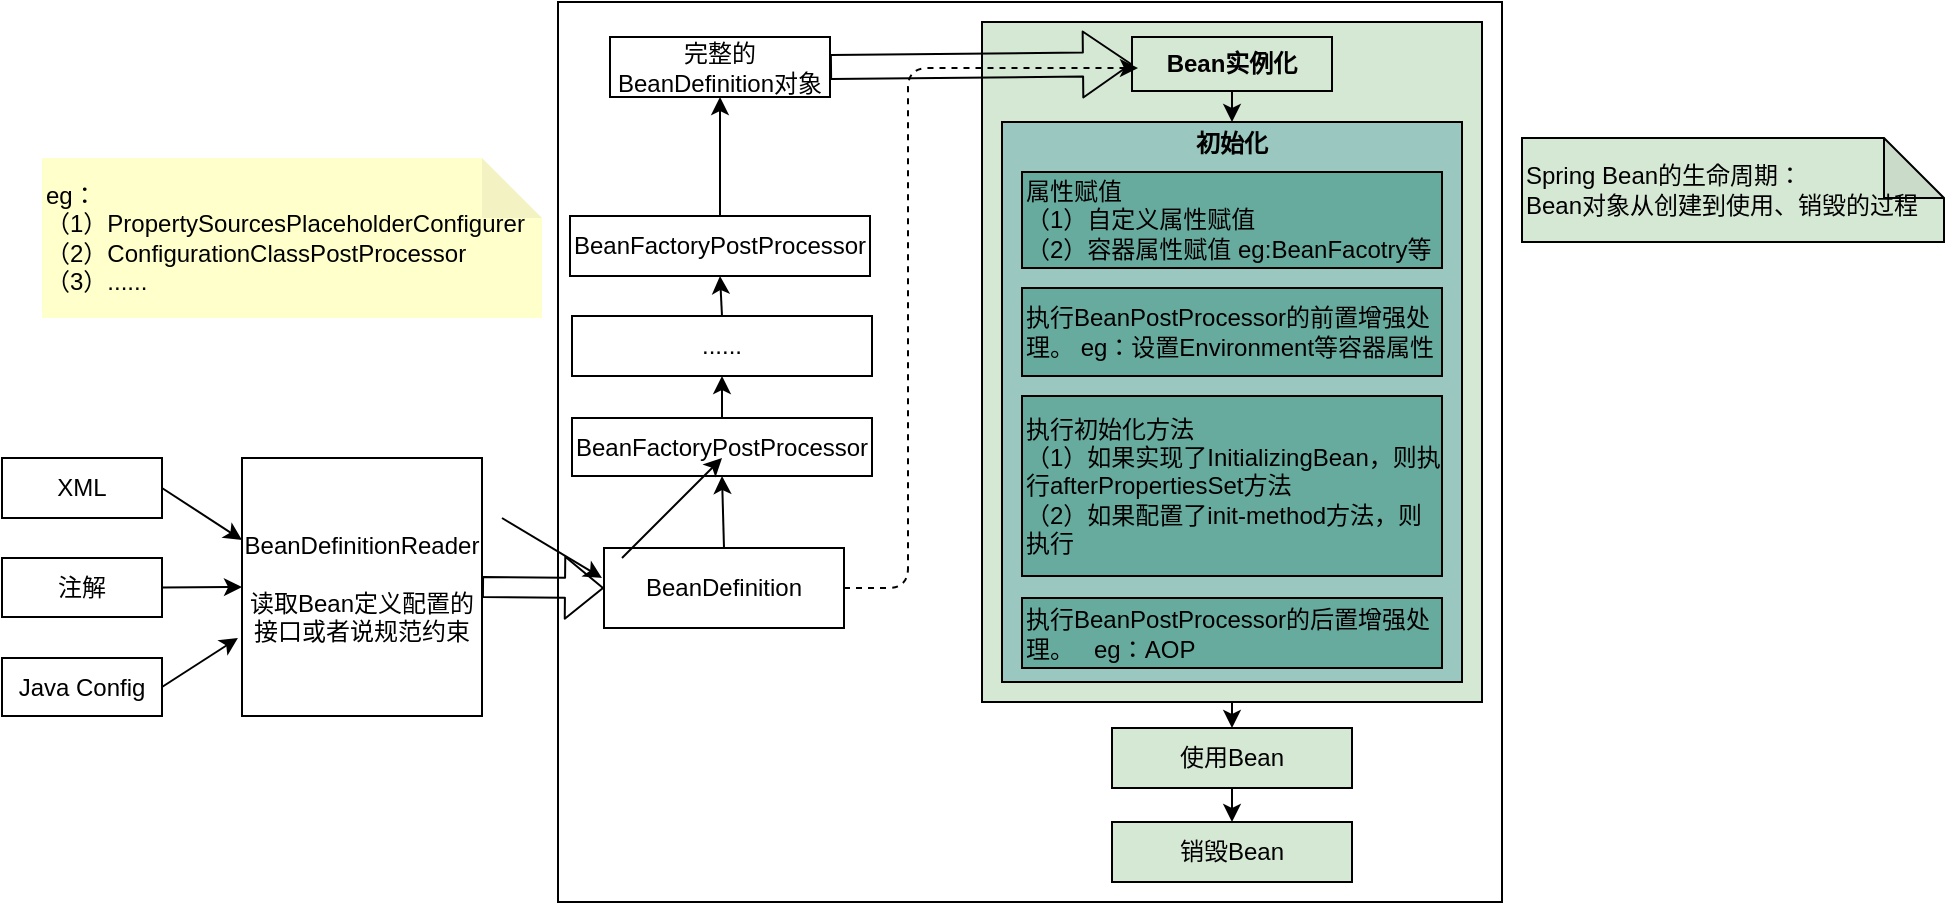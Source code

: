 <mxfile version="13.7.9" type="embed"><diagram id="JgaQJCC27X6wyLcoRcEl" name="Page-1"><mxGraphModel dx="936" dy="553" grid="0" gridSize="10" guides="1" tooltips="1" connect="1" arrows="1" fold="1" page="1" pageScale="1" pageWidth="850" pageHeight="1100" background="#FFFFFF" math="0" shadow="0"><root><mxCell id="0"/><mxCell id="1" parent="0"/><mxCell id="7" value="" style="rounded=0;whiteSpace=wrap;html=1;strokeColor=#000000;fillColor=none;" parent="1" vertex="1"><mxGeometry x="318" y="20" width="472" height="450" as="geometry"/></mxCell><mxCell id="29" value="" style="rounded=0;whiteSpace=wrap;html=1;strokeColor=#000000;gradientColor=none;fillColor=#D5E8D4;" vertex="1" parent="1"><mxGeometry x="530" y="30" width="250" height="340" as="geometry"/></mxCell><mxCell id="2" value="&lt;font color=&quot;#000000&quot;&gt;XML&lt;/font&gt;" style="rounded=0;whiteSpace=wrap;html=1;backgroundOutline=0;strokeColor=#000000;fillColor=none;" parent="1" vertex="1"><mxGeometry x="40" y="248" width="80" height="30" as="geometry"/></mxCell><mxCell id="3" value="&lt;font color=&quot;#000000&quot;&gt;注解&lt;/font&gt;" style="rounded=0;whiteSpace=wrap;html=1;strokeColor=#000000;fillColor=none;" parent="1" vertex="1"><mxGeometry x="40" y="298" width="80" height="29.5" as="geometry"/></mxCell><mxCell id="4" value="&lt;font color=&quot;#000000&quot;&gt;Java Config&lt;/font&gt;" style="rounded=0;whiteSpace=wrap;html=1;fillColor=none;strokeColor=#000000;" parent="1" vertex="1"><mxGeometry x="40" y="348" width="80" height="29" as="geometry"/></mxCell><mxCell id="5" value="&lt;font color=&quot;#000000&quot;&gt;BeanDefinitionReader&lt;br&gt;&lt;br&gt;读取Bean定义配置的接口或者说规范约束&lt;/font&gt;" style="rounded=0;whiteSpace=wrap;html=1;strokeColor=#000000;fillColor=none;" parent="1" vertex="1"><mxGeometry x="160" y="248" width="120" height="129" as="geometry"/></mxCell><mxCell id="8" value="&lt;font color=&quot;#000000&quot;&gt;BeanDefinition&lt;/font&gt;" style="rounded=0;whiteSpace=wrap;html=1;fillColor=none;strokeColor=#000000;" parent="1" vertex="1"><mxGeometry x="341" y="293" width="120" height="40" as="geometry"/></mxCell><mxCell id="9" value="&lt;font color=&quot;#000000&quot;&gt;BeanFactoryPostProcessor&lt;/font&gt;" style="rounded=0;whiteSpace=wrap;html=1;strokeColor=#000000;fillColor=none;gradientColor=none;" vertex="1" parent="1"><mxGeometry x="325" y="228" width="150" height="29" as="geometry"/></mxCell><mxCell id="10" value="&lt;font color=&quot;#000000&quot;&gt;BeanFactoryPostProcessor&lt;/font&gt;" style="rounded=0;whiteSpace=wrap;html=1;strokeColor=#000000;fillColor=none;gradientColor=none;" vertex="1" parent="1"><mxGeometry x="324" y="127" width="150" height="30" as="geometry"/></mxCell><mxCell id="11" value="" style="endArrow=classic;html=1;" edge="1" parent="1"><mxGeometry width="50" height="50" relative="1" as="geometry"><mxPoint x="290" y="278" as="sourcePoint"/><mxPoint x="340" y="308" as="targetPoint"/></mxGeometry></mxCell><mxCell id="13" value="" style="endArrow=classic;html=1;" edge="1" parent="1"><mxGeometry width="50" height="50" relative="1" as="geometry"><mxPoint x="350" y="298" as="sourcePoint"/><mxPoint x="400" y="248" as="targetPoint"/></mxGeometry></mxCell><mxCell id="14" value="" style="endArrow=classic;html=1;exitX=1;exitY=0.5;exitDx=0;exitDy=0;strokeColor=#000000;" edge="1" parent="1" source="2"><mxGeometry width="50" height="50" relative="1" as="geometry"><mxPoint x="140" y="358" as="sourcePoint"/><mxPoint x="160" y="289" as="targetPoint"/></mxGeometry></mxCell><mxCell id="15" value="" style="endArrow=classic;html=1;exitX=1;exitY=0.5;exitDx=0;exitDy=0;entryX=0;entryY=0.5;entryDx=0;entryDy=0;strokeColor=#000000;" edge="1" parent="1" source="3" target="5"><mxGeometry width="50" height="50" relative="1" as="geometry"><mxPoint x="120" y="358" as="sourcePoint"/><mxPoint x="170" y="308" as="targetPoint"/></mxGeometry></mxCell><mxCell id="16" value="" style="endArrow=classic;html=1;strokeColor=#000000;exitX=1;exitY=0.5;exitDx=0;exitDy=0;entryX=-0.017;entryY=0.698;entryDx=0;entryDy=0;entryPerimeter=0;" edge="1" parent="1" source="4" target="5"><mxGeometry width="50" height="50" relative="1" as="geometry"><mxPoint x="130" y="408" as="sourcePoint"/><mxPoint x="180" y="358" as="targetPoint"/></mxGeometry></mxCell><mxCell id="17" value="" style="shape=flexArrow;endArrow=classic;html=1;strokeColor=#000000;exitX=1;exitY=0.5;exitDx=0;exitDy=0;entryX=0;entryY=0.5;entryDx=0;entryDy=0;" edge="1" parent="1" source="5" target="8"><mxGeometry width="50" height="50" relative="1" as="geometry"><mxPoint x="200" y="458" as="sourcePoint"/><mxPoint x="250" y="408" as="targetPoint"/></mxGeometry></mxCell><mxCell id="18" value="&lt;font color=&quot;#000000&quot;&gt;......&lt;/font&gt;" style="rounded=0;whiteSpace=wrap;html=1;strokeColor=#000000;fillColor=none;gradientColor=none;" vertex="1" parent="1"><mxGeometry x="325" y="177" width="150" height="30" as="geometry"/></mxCell><mxCell id="19" value="&lt;font color=&quot;#000000&quot;&gt;完整的BeanDefinition对象&lt;/font&gt;" style="rounded=0;whiteSpace=wrap;html=1;strokeColor=#000000;fillColor=none;gradientColor=none;" vertex="1" parent="1"><mxGeometry x="344" y="37.5" width="110" height="30" as="geometry"/></mxCell><mxCell id="20" value="&lt;div&gt;&lt;span style=&quot;color: rgb(0 , 0 , 0)&quot;&gt;eg：&lt;/span&gt;&lt;/div&gt;&lt;font color=&quot;#000000&quot;&gt;&lt;div&gt;&lt;span&gt;（1）PropertySourcesPlaceholderConfigurer&lt;/span&gt;&lt;/div&gt;&lt;div&gt;&lt;span&gt;（2）ConfigurationClassPostProcessor&lt;/span&gt;&lt;/div&gt;&lt;div&gt;&lt;span&gt;（3）......&lt;/span&gt;&lt;/div&gt;&lt;/font&gt;" style="shape=note;whiteSpace=wrap;html=1;backgroundOutline=1;darkOpacity=0.05;gradientColor=none;fillColor=#FFFFCC;strokeColor=none;align=left;" vertex="1" parent="1"><mxGeometry x="60" y="98" width="250" height="80" as="geometry"/></mxCell><mxCell id="21" value="&lt;font color=&quot;#000000&quot;&gt;&lt;b&gt;Bean实例化&lt;/b&gt;&lt;/font&gt;" style="rounded=0;whiteSpace=wrap;html=1;gradientColor=none;fillColor=none;strokeColor=#000000;" vertex="1" parent="1"><mxGeometry x="605" y="37.5" width="100" height="27" as="geometry"/></mxCell><mxCell id="23" value="" style="endArrow=classic;html=1;strokeColor=#000000;exitX=0.5;exitY=0;exitDx=0;exitDy=0;entryX=0.5;entryY=1;entryDx=0;entryDy=0;" edge="1" parent="1" source="8" target="9"><mxGeometry width="50" height="50" relative="1" as="geometry"><mxPoint x="480" y="258" as="sourcePoint"/><mxPoint x="403" y="258" as="targetPoint"/></mxGeometry></mxCell><mxCell id="24" value="" style="endArrow=classic;html=1;strokeColor=#000000;exitX=0.5;exitY=0;exitDx=0;exitDy=0;entryX=0.5;entryY=1;entryDx=0;entryDy=0;" edge="1" parent="1" source="9" target="18"><mxGeometry width="50" height="50" relative="1" as="geometry"><mxPoint x="510" y="258" as="sourcePoint"/><mxPoint x="560" y="208" as="targetPoint"/></mxGeometry></mxCell><mxCell id="25" value="" style="endArrow=classic;html=1;strokeColor=#000000;exitX=0.5;exitY=0;exitDx=0;exitDy=0;entryX=0.5;entryY=1;entryDx=0;entryDy=0;" edge="1" parent="1" source="18" target="10"><mxGeometry width="50" height="50" relative="1" as="geometry"><mxPoint x="520" y="258" as="sourcePoint"/><mxPoint x="570" y="208" as="targetPoint"/></mxGeometry></mxCell><mxCell id="26" value="" style="endArrow=classic;html=1;strokeColor=#000000;exitX=0.5;exitY=0;exitDx=0;exitDy=0;entryX=0.5;entryY=1;entryDx=0;entryDy=0;" edge="1" parent="1" source="10" target="19"><mxGeometry width="50" height="50" relative="1" as="geometry"><mxPoint x="490" y="158" as="sourcePoint"/><mxPoint x="540" y="108" as="targetPoint"/></mxGeometry></mxCell><mxCell id="27" value="" style="endArrow=classic;html=1;strokeColor=#000000;exitX=1;exitY=0.5;exitDx=0;exitDy=0;dashed=1;edgeStyle=orthogonalEdgeStyle;" edge="1" parent="1" source="8"><mxGeometry width="50" height="50" relative="1" as="geometry"><mxPoint x="454" y="301" as="sourcePoint"/><mxPoint x="608" y="53" as="targetPoint"/><Array as="points"><mxPoint x="493" y="313"/><mxPoint x="493" y="53"/></Array></mxGeometry></mxCell><mxCell id="28" value="" style="shape=flexArrow;endArrow=classic;html=1;strokeColor=#000000;exitX=1;exitY=0.5;exitDx=0;exitDy=0;entryX=0;entryY=0.5;entryDx=0;entryDy=0;width=12;endSize=7.67;" edge="1" parent="1" source="19" target="21"><mxGeometry width="50" height="50" relative="1" as="geometry"><mxPoint x="580" y="188" as="sourcePoint"/><mxPoint x="600" y="93" as="targetPoint"/></mxGeometry></mxCell><mxCell id="30" value="&lt;font color=&quot;#000000&quot;&gt;Spring Bean的生命周期：&lt;br&gt;Bean对象从创建到使用、销毁的过程&lt;br&gt;&lt;/font&gt;" style="shape=note;whiteSpace=wrap;html=1;backgroundOutline=1;darkOpacity=0.05;strokeColor=#000000;fillColor=#D5E8D4;gradientColor=none;align=left;" vertex="1" parent="1"><mxGeometry x="800" y="88" width="211" height="52" as="geometry"/></mxCell><mxCell id="32" value="&lt;font color=&quot;#000000&quot;&gt;&lt;b&gt;初始化&lt;/b&gt;&lt;br&gt;&lt;br&gt;&lt;br&gt;&lt;br&gt;&lt;br&gt;&lt;/font&gt;&lt;br&gt;&lt;br&gt;&lt;br&gt;&lt;br&gt;&lt;br&gt;&lt;br&gt;&lt;br&gt;&lt;br&gt;&lt;br&gt;&lt;br&gt;&lt;br&gt;&lt;br&gt;&lt;br&gt;&lt;br&gt;" style="rounded=0;whiteSpace=wrap;html=1;strokeColor=#000000;gradientColor=none;fillColor=#9AC7BF;" vertex="1" parent="1"><mxGeometry x="540" y="80" width="230" height="280" as="geometry"/></mxCell><mxCell id="33" value="&lt;div&gt;&lt;span style=&quot;color: rgb(0 , 0 , 0)&quot;&gt;属性赋值&lt;/span&gt;&lt;/div&gt;&lt;font color=&quot;#000000&quot;&gt;&lt;div&gt;&lt;span&gt;（1）自定义属性赋值&lt;/span&gt;&lt;/div&gt;&lt;div&gt;&lt;span&gt;（2）容器属性赋值 eg:BeanFacotry等&lt;/span&gt;&lt;/div&gt;&lt;/font&gt;" style="rounded=0;whiteSpace=wrap;html=1;strokeColor=#000000;gradientColor=none;align=left;fillColor=#67AB9F;" vertex="1" parent="1"><mxGeometry x="550" y="105" width="210" height="48" as="geometry"/></mxCell><mxCell id="34" value="&lt;font color=&quot;#000000&quot;&gt;执行BeanPostProcessor的前置增强处理。 eg：设置Environment等容器属性&lt;/font&gt;" style="rounded=0;whiteSpace=wrap;html=1;strokeColor=#000000;gradientColor=none;align=left;fillColor=#67AB9F;" vertex="1" parent="1"><mxGeometry x="550" y="163" width="210" height="44" as="geometry"/></mxCell><mxCell id="35" value="&lt;font color=&quot;#000000&quot;&gt;执行初始化方法&lt;br&gt;（1）如果实现了InitializingBean，则执行afterPropertiesSet方法&lt;br&gt;（2）如果配置了init-method方法，则执行&lt;br&gt;&lt;/font&gt;" style="rounded=0;whiteSpace=wrap;html=1;strokeColor=#000000;gradientColor=none;align=left;fillColor=#67AB9F;" vertex="1" parent="1"><mxGeometry x="550" y="217" width="210" height="90" as="geometry"/></mxCell><mxCell id="36" value="&lt;font color=&quot;#000000&quot;&gt;执行BeanPostProcessor的后置增强处理。&amp;nbsp; &amp;nbsp;eg：AOP&lt;/font&gt;" style="rounded=0;whiteSpace=wrap;html=1;strokeColor=#000000;gradientColor=none;align=left;fillColor=#67AB9F;" vertex="1" parent="1"><mxGeometry x="550" y="318" width="210" height="35" as="geometry"/></mxCell><mxCell id="37" value="&lt;font color=&quot;#000000&quot;&gt;使用Bean&lt;/font&gt;" style="rounded=0;whiteSpace=wrap;html=1;strokeColor=#000000;fillColor=#D5E8D4;gradientColor=none;" vertex="1" parent="1"><mxGeometry x="595" y="383" width="120" height="30" as="geometry"/></mxCell><mxCell id="38" value="&lt;font color=&quot;#000000&quot;&gt;销毁Bean&lt;/font&gt;" style="rounded=0;whiteSpace=wrap;html=1;strokeColor=#000000;fillColor=#D5E8D4;gradientColor=none;" vertex="1" parent="1"><mxGeometry x="595" y="430" width="120" height="30" as="geometry"/></mxCell><mxCell id="40" value="" style="endArrow=classic;html=1;strokeColor=#000000;exitX=0.5;exitY=1;exitDx=0;exitDy=0;entryX=0.5;entryY=0;entryDx=0;entryDy=0;" edge="1" parent="1" source="21" target="32"><mxGeometry width="50" height="50" relative="1" as="geometry"><mxPoint x="390" y="410" as="sourcePoint"/><mxPoint x="440" y="360" as="targetPoint"/></mxGeometry></mxCell><mxCell id="44" value="" style="endArrow=classic;html=1;strokeColor=#000000;exitX=0.5;exitY=1;exitDx=0;exitDy=0;entryX=0.5;entryY=0;entryDx=0;entryDy=0;" edge="1" parent="1" source="29" target="37"><mxGeometry width="50" height="50" relative="1" as="geometry"><mxPoint x="460" y="440" as="sourcePoint"/><mxPoint x="510" y="390" as="targetPoint"/></mxGeometry></mxCell><mxCell id="45" value="" style="endArrow=classic;html=1;strokeColor=#000000;exitX=0.5;exitY=1;exitDx=0;exitDy=0;entryX=0.5;entryY=0;entryDx=0;entryDy=0;" edge="1" parent="1" source="37" target="38"><mxGeometry width="50" height="50" relative="1" as="geometry"><mxPoint x="440" y="450" as="sourcePoint"/><mxPoint x="490" y="400" as="targetPoint"/></mxGeometry></mxCell></root></mxGraphModel></diagram></mxfile>